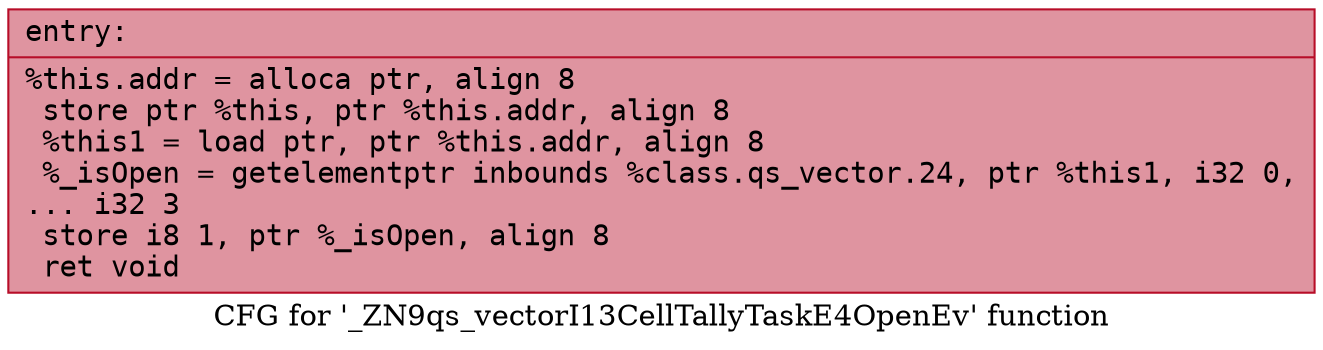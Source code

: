 digraph "CFG for '_ZN9qs_vectorI13CellTallyTaskE4OpenEv' function" {
	label="CFG for '_ZN9qs_vectorI13CellTallyTaskE4OpenEv' function";

	Node0x556c3c7dab90 [shape=record,color="#b70d28ff", style=filled, fillcolor="#b70d2870" fontname="Courier",label="{entry:\l|  %this.addr = alloca ptr, align 8\l  store ptr %this, ptr %this.addr, align 8\l  %this1 = load ptr, ptr %this.addr, align 8\l  %_isOpen = getelementptr inbounds %class.qs_vector.24, ptr %this1, i32 0,\l... i32 3\l  store i8 1, ptr %_isOpen, align 8\l  ret void\l}"];
}
